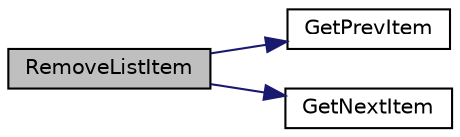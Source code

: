 digraph "RemoveListItem"
{
  edge [fontname="Helvetica",fontsize="10",labelfontname="Helvetica",labelfontsize="10"];
  node [fontname="Helvetica",fontsize="10",shape=record];
  rankdir="LR";
  Node1 [label="RemoveListItem",height=0.2,width=0.4,color="black", fillcolor="grey75", style="filled", fontcolor="black"];
  Node1 -> Node2 [color="midnightblue",fontsize="10",style="solid",fontname="Helvetica"];
  Node2 [label="GetPrevItem",height=0.2,width=0.4,color="black", fillcolor="white", style="filled",URL="$_list_8cpp.html#a7c65e06abcfbc32a41ebf230aa6227ca"];
  Node1 -> Node3 [color="midnightblue",fontsize="10",style="solid",fontname="Helvetica"];
  Node3 [label="GetNextItem",height=0.2,width=0.4,color="black", fillcolor="white", style="filled",URL="$_list_8cpp.html#a9fd609a2ad8693b33b41332d6e00afec"];
}

